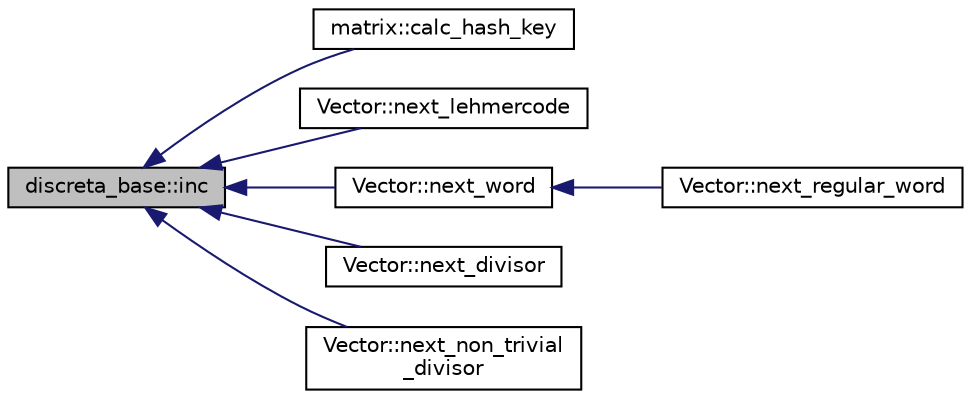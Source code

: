 digraph "discreta_base::inc"
{
  edge [fontname="Helvetica",fontsize="10",labelfontname="Helvetica",labelfontsize="10"];
  node [fontname="Helvetica",fontsize="10",shape=record];
  rankdir="LR";
  Node13343 [label="discreta_base::inc",height=0.2,width=0.4,color="black", fillcolor="grey75", style="filled", fontcolor="black"];
  Node13343 -> Node13344 [dir="back",color="midnightblue",fontsize="10",style="solid",fontname="Helvetica"];
  Node13344 [label="matrix::calc_hash_key",height=0.2,width=0.4,color="black", fillcolor="white", style="filled",URL="$d1/d8d/classmatrix.html#a61ce2d156303d0a83652cc86c2ad51b7"];
  Node13343 -> Node13345 [dir="back",color="midnightblue",fontsize="10",style="solid",fontname="Helvetica"];
  Node13345 [label="Vector::next_lehmercode",height=0.2,width=0.4,color="black", fillcolor="white", style="filled",URL="$d5/db2/class_vector.html#a0de9a2b5805b9bf0c53a24ad5e79f323"];
  Node13343 -> Node13346 [dir="back",color="midnightblue",fontsize="10",style="solid",fontname="Helvetica"];
  Node13346 [label="Vector::next_word",height=0.2,width=0.4,color="black", fillcolor="white", style="filled",URL="$d5/db2/class_vector.html#ac6836667916e1854bd102698042bbef2"];
  Node13346 -> Node13347 [dir="back",color="midnightblue",fontsize="10",style="solid",fontname="Helvetica"];
  Node13347 [label="Vector::next_regular_word",height=0.2,width=0.4,color="black", fillcolor="white", style="filled",URL="$d5/db2/class_vector.html#a7040861199c356dbb30c09e138805e6c"];
  Node13343 -> Node13348 [dir="back",color="midnightblue",fontsize="10",style="solid",fontname="Helvetica"];
  Node13348 [label="Vector::next_divisor",height=0.2,width=0.4,color="black", fillcolor="white", style="filled",URL="$d5/db2/class_vector.html#affee742a383eac1ff46a3313ae47dc76"];
  Node13343 -> Node13349 [dir="back",color="midnightblue",fontsize="10",style="solid",fontname="Helvetica"];
  Node13349 [label="Vector::next_non_trivial\l_divisor",height=0.2,width=0.4,color="black", fillcolor="white", style="filled",URL="$d5/db2/class_vector.html#a965dd2d9e91fa94d4fc23cc1c34054f9"];
}
